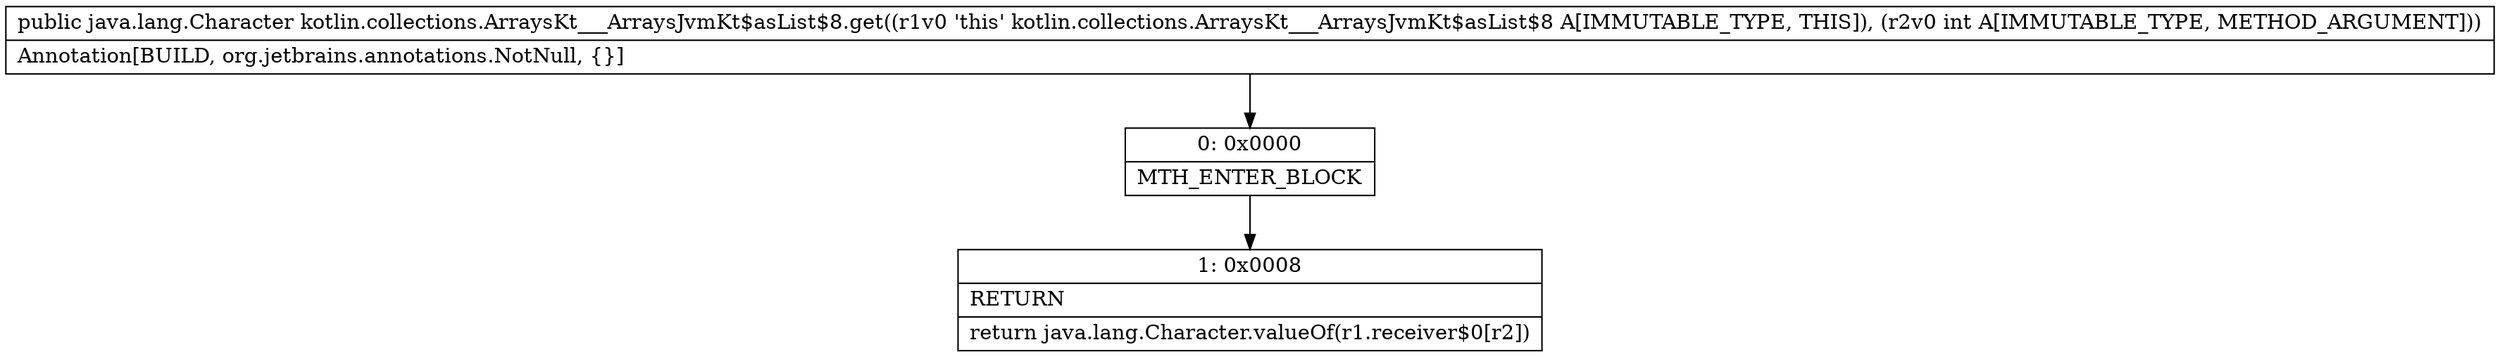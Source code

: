 digraph "CFG forkotlin.collections.ArraysKt___ArraysJvmKt$asList$8.get(I)Ljava\/lang\/Character;" {
Node_0 [shape=record,label="{0\:\ 0x0000|MTH_ENTER_BLOCK\l}"];
Node_1 [shape=record,label="{1\:\ 0x0008|RETURN\l|return java.lang.Character.valueOf(r1.receiver$0[r2])\l}"];
MethodNode[shape=record,label="{public java.lang.Character kotlin.collections.ArraysKt___ArraysJvmKt$asList$8.get((r1v0 'this' kotlin.collections.ArraysKt___ArraysJvmKt$asList$8 A[IMMUTABLE_TYPE, THIS]), (r2v0 int A[IMMUTABLE_TYPE, METHOD_ARGUMENT]))  | Annotation[BUILD, org.jetbrains.annotations.NotNull, \{\}]\l}"];
MethodNode -> Node_0;
Node_0 -> Node_1;
}

